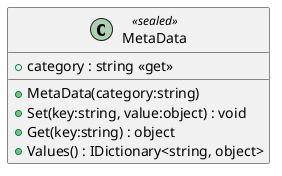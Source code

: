 @startuml
class MetaData <<sealed>> {
    + category : string <<get>>
    + MetaData(category:string)
    + Set(key:string, value:object) : void
    + Get(key:string) : object
    + Values() : IDictionary<string, object>
}
@enduml
